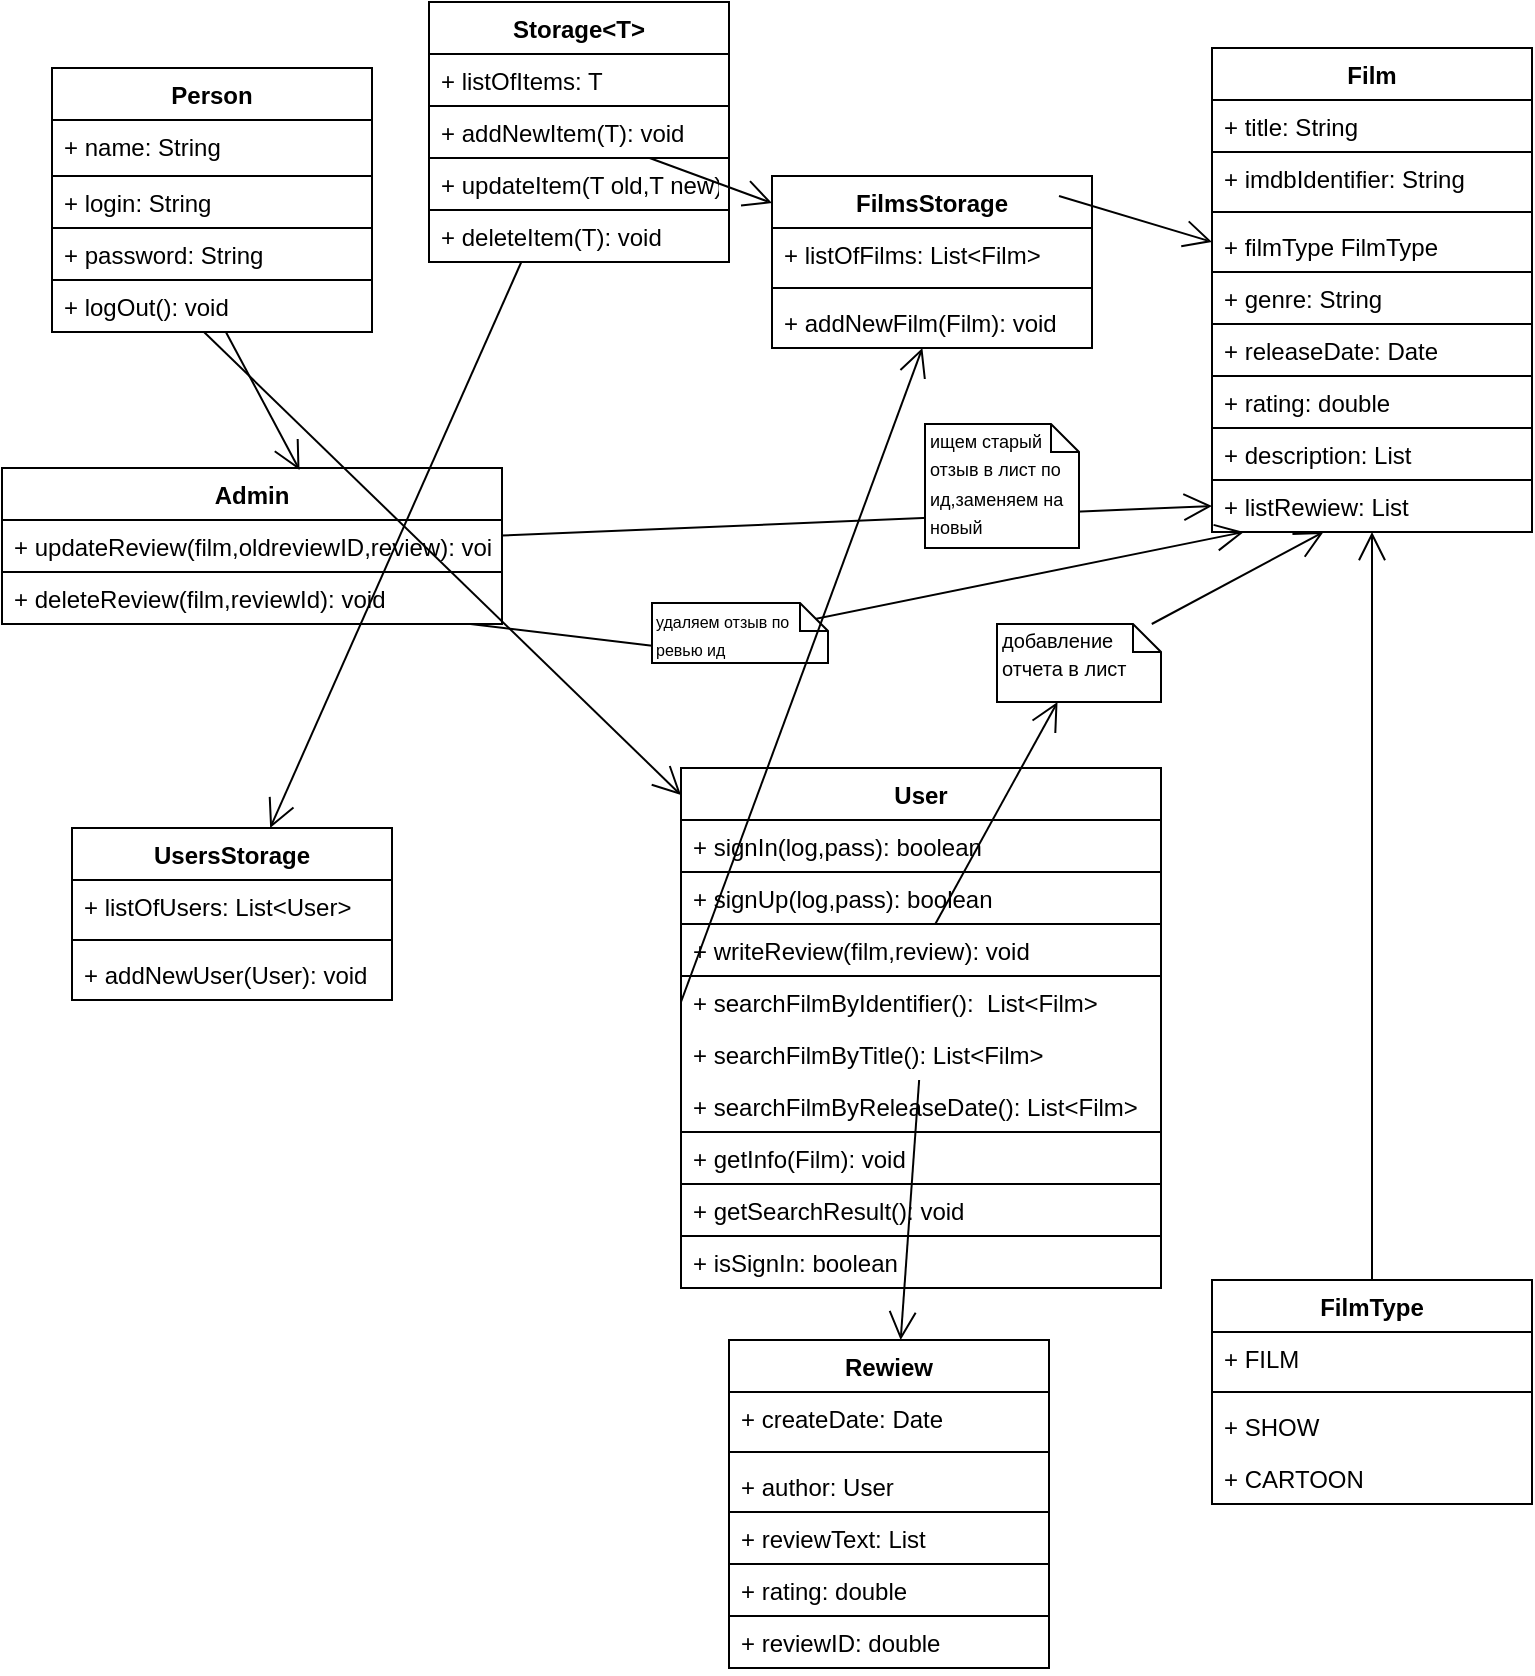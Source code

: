 <mxfile version="12.1.3" type="device" pages="1"><diagram id="Wuawm1jlWOO1GgMnRai0" name="Page-1"><mxGraphModel dx="1168" dy="718" grid="1" gridSize="10" guides="1" tooltips="1" connect="1" arrows="1" fold="1" page="1" pageScale="1" pageWidth="827" pageHeight="1169" math="0" shadow="0"><root><mxCell id="0"/><mxCell id="1" parent="0"/><object label="User" thr="" id="43AIUUlsHRPIofdtEXDQ-6"><mxCell style="swimlane;fontStyle=1;align=center;verticalAlign=top;childLayout=stackLayout;horizontal=1;startSize=26;horizontalStack=0;resizeParent=1;resizeParentMax=0;resizeLast=0;collapsible=1;marginBottom=0;strokeColor=#000000;fillColor=#ffffff;" parent="1" vertex="1"><mxGeometry x="344.5" y="390" width="240" height="260" as="geometry"><mxRectangle x="80" y="60" width="60" height="26" as="alternateBounds"/></mxGeometry></mxCell></object><mxCell id="43AIUUlsHRPIofdtEXDQ-9" value="+ signIn(log,pass): boolean" style="text;strokeColor=#000000;fillColor=none;align=left;verticalAlign=top;spacingLeft=4;spacingRight=4;overflow=hidden;rotatable=0;points=[[0,0.5],[1,0.5]];portConstraint=eastwest;" parent="43AIUUlsHRPIofdtEXDQ-6" vertex="1"><mxGeometry y="26" width="240" height="26" as="geometry"/></mxCell><mxCell id="43AIUUlsHRPIofdtEXDQ-27" value="+ signUp(log,pass): boolean" style="text;strokeColor=#000000;fillColor=#ffffff;align=left;verticalAlign=top;spacingLeft=4;spacingRight=4;overflow=hidden;rotatable=0;points=[[0,0.5],[1,0.5]];portConstraint=eastwest;" parent="43AIUUlsHRPIofdtEXDQ-6" vertex="1"><mxGeometry y="52" width="240" height="26" as="geometry"/></mxCell><mxCell id="43AIUUlsHRPIofdtEXDQ-68" value="+ writeReview(film,review): void" style="text;strokeColor=#000000;fillColor=none;align=left;verticalAlign=top;spacingLeft=4;spacingRight=4;overflow=hidden;rotatable=0;points=[[0,0.5],[1,0.5]];portConstraint=eastwest;" parent="43AIUUlsHRPIofdtEXDQ-6" vertex="1"><mxGeometry y="78" width="240" height="26" as="geometry"/></mxCell><mxCell id="kLeD66EIgudEl7lvjQlh-55" value="+ searchFilmByIdentifier():  List&lt;Film&gt;" style="text;strokeColor=none;fillColor=none;align=left;verticalAlign=top;spacingLeft=4;spacingRight=4;overflow=hidden;rotatable=0;points=[[0,0.5],[1,0.5]];portConstraint=eastwest;" vertex="1" parent="43AIUUlsHRPIofdtEXDQ-6"><mxGeometry y="104" width="240" height="26" as="geometry"/></mxCell><mxCell id="kLeD66EIgudEl7lvjQlh-57" value="+ searchFilmByTitle(): List&lt;Film&gt;" style="text;strokeColor=none;fillColor=none;align=left;verticalAlign=top;spacingLeft=4;spacingRight=4;overflow=hidden;rotatable=0;points=[[0,0.5],[1,0.5]];portConstraint=eastwest;" vertex="1" parent="43AIUUlsHRPIofdtEXDQ-6"><mxGeometry y="130" width="240" height="26" as="geometry"/></mxCell><mxCell id="kLeD66EIgudEl7lvjQlh-59" value="+ searchFilmByReleaseDate(): List&lt;Film&gt;" style="text;strokeColor=none;fillColor=none;align=left;verticalAlign=top;spacingLeft=4;spacingRight=4;overflow=hidden;rotatable=0;points=[[0,0.5],[1,0.5]];portConstraint=eastwest;" vertex="1" parent="43AIUUlsHRPIofdtEXDQ-6"><mxGeometry y="156" width="240" height="26" as="geometry"/></mxCell><mxCell id="kLeD66EIgudEl7lvjQlh-62" value="+ getInfo(Film): void" style="text;strokeColor=#000000;fillColor=none;align=left;verticalAlign=top;spacingLeft=4;spacingRight=4;overflow=hidden;rotatable=0;points=[[0,0.5],[1,0.5]];portConstraint=eastwest;" vertex="1" parent="43AIUUlsHRPIofdtEXDQ-6"><mxGeometry y="182" width="240" height="26" as="geometry"/></mxCell><mxCell id="kLeD66EIgudEl7lvjQlh-65" value="+ getSearchResult(): void" style="text;strokeColor=#000000;fillColor=none;align=left;verticalAlign=top;spacingLeft=4;spacingRight=4;overflow=hidden;rotatable=0;points=[[0,0.5],[1,0.5]];portConstraint=eastwest;" vertex="1" parent="43AIUUlsHRPIofdtEXDQ-6"><mxGeometry y="208" width="240" height="26" as="geometry"/></mxCell><mxCell id="kLeD66EIgudEl7lvjQlh-64" value="+ isSignIn: boolean" style="text;strokeColor=#000000;fillColor=none;align=left;verticalAlign=top;spacingLeft=4;spacingRight=4;overflow=hidden;rotatable=0;points=[[0,0.5],[1,0.5]];portConstraint=eastwest;" vertex="1" parent="43AIUUlsHRPIofdtEXDQ-6"><mxGeometry y="234" width="240" height="26" as="geometry"/></mxCell><mxCell id="43AIUUlsHRPIofdtEXDQ-28" value="Film" style="swimlane;fontStyle=1;align=center;verticalAlign=top;childLayout=stackLayout;horizontal=1;startSize=26;horizontalStack=0;resizeParent=1;resizeParentMax=0;resizeLast=0;collapsible=1;marginBottom=0;" parent="1" vertex="1"><mxGeometry x="610" y="30" width="160" height="242" as="geometry"/></mxCell><mxCell id="43AIUUlsHRPIofdtEXDQ-53" value="+ title: String" style="text;strokeColor=#000000;fillColor=none;align=left;verticalAlign=top;spacingLeft=4;spacingRight=4;overflow=hidden;rotatable=0;points=[[0,0.5],[1,0.5]];portConstraint=eastwest;" parent="43AIUUlsHRPIofdtEXDQ-28" vertex="1"><mxGeometry y="26" width="160" height="26" as="geometry"/></mxCell><mxCell id="43AIUUlsHRPIofdtEXDQ-29" value="+ imdbIdentifier: String" style="text;strokeColor=none;fillColor=none;align=left;verticalAlign=top;spacingLeft=4;spacingRight=4;overflow=hidden;rotatable=0;points=[[0,0.5],[1,0.5]];portConstraint=eastwest;" parent="43AIUUlsHRPIofdtEXDQ-28" vertex="1"><mxGeometry y="52" width="160" height="26" as="geometry"/></mxCell><mxCell id="43AIUUlsHRPIofdtEXDQ-30" value="" style="line;strokeWidth=1;fillColor=none;align=left;verticalAlign=middle;spacingTop=-1;spacingLeft=3;spacingRight=3;rotatable=0;labelPosition=right;points=[];portConstraint=eastwest;" parent="43AIUUlsHRPIofdtEXDQ-28" vertex="1"><mxGeometry y="78" width="160" height="8" as="geometry"/></mxCell><mxCell id="43AIUUlsHRPIofdtEXDQ-31" value="+ filmType FilmType" style="text;strokeColor=none;fillColor=none;align=left;verticalAlign=top;spacingLeft=4;spacingRight=4;overflow=hidden;rotatable=0;points=[[0,0.5],[1,0.5]];portConstraint=eastwest;" parent="43AIUUlsHRPIofdtEXDQ-28" vertex="1"><mxGeometry y="86" width="160" height="26" as="geometry"/></mxCell><mxCell id="43AIUUlsHRPIofdtEXDQ-54" value="+ genre: String" style="text;strokeColor=#000000;fillColor=none;align=left;verticalAlign=top;spacingLeft=4;spacingRight=4;overflow=hidden;rotatable=0;points=[[0,0.5],[1,0.5]];portConstraint=eastwest;" parent="43AIUUlsHRPIofdtEXDQ-28" vertex="1"><mxGeometry y="112" width="160" height="26" as="geometry"/></mxCell><mxCell id="43AIUUlsHRPIofdtEXDQ-55" value="+ releaseDate: Date" style="text;strokeColor=#000000;fillColor=none;align=left;verticalAlign=top;spacingLeft=4;spacingRight=4;overflow=hidden;rotatable=0;points=[[0,0.5],[1,0.5]];portConstraint=eastwest;" parent="43AIUUlsHRPIofdtEXDQ-28" vertex="1"><mxGeometry y="138" width="160" height="26" as="geometry"/></mxCell><mxCell id="43AIUUlsHRPIofdtEXDQ-56" value="+ rating: double" style="text;strokeColor=#000000;fillColor=none;align=left;verticalAlign=top;spacingLeft=4;spacingRight=4;overflow=hidden;rotatable=0;points=[[0,0.5],[1,0.5]];portConstraint=eastwest;" parent="43AIUUlsHRPIofdtEXDQ-28" vertex="1"><mxGeometry y="164" width="160" height="26" as="geometry"/></mxCell><mxCell id="43AIUUlsHRPIofdtEXDQ-57" value="+ description: List" style="text;strokeColor=#000000;fillColor=none;align=left;verticalAlign=top;spacingLeft=4;spacingRight=4;overflow=hidden;rotatable=0;points=[[0,0.5],[1,0.5]];portConstraint=eastwest;" parent="43AIUUlsHRPIofdtEXDQ-28" vertex="1"><mxGeometry y="190" width="160" height="26" as="geometry"/></mxCell><mxCell id="43AIUUlsHRPIofdtEXDQ-79" value="+ listRewiew: List" style="text;strokeColor=#000000;fillColor=none;align=left;verticalAlign=top;spacingLeft=4;spacingRight=4;overflow=hidden;rotatable=0;points=[[0,0.5],[1,0.5]];portConstraint=eastwest;" parent="43AIUUlsHRPIofdtEXDQ-28" vertex="1"><mxGeometry y="216" width="160" height="26" as="geometry"/></mxCell><mxCell id="43AIUUlsHRPIofdtEXDQ-48" value="FilmType" style="swimlane;fontStyle=1;align=center;verticalAlign=top;childLayout=stackLayout;horizontal=1;startSize=26;horizontalStack=0;resizeParent=1;resizeParentMax=0;resizeLast=0;collapsible=1;marginBottom=0;" parent="1" vertex="1"><mxGeometry x="610" y="646" width="160" height="112" as="geometry"/></mxCell><mxCell id="43AIUUlsHRPIofdtEXDQ-49" value="+ FILM" style="text;strokeColor=none;fillColor=none;align=left;verticalAlign=top;spacingLeft=4;spacingRight=4;overflow=hidden;rotatable=0;points=[[0,0.5],[1,0.5]];portConstraint=eastwest;" parent="43AIUUlsHRPIofdtEXDQ-48" vertex="1"><mxGeometry y="26" width="160" height="26" as="geometry"/></mxCell><mxCell id="43AIUUlsHRPIofdtEXDQ-50" value="" style="line;strokeWidth=1;fillColor=none;align=left;verticalAlign=middle;spacingTop=-1;spacingLeft=3;spacingRight=3;rotatable=0;labelPosition=right;points=[];portConstraint=eastwest;" parent="43AIUUlsHRPIofdtEXDQ-48" vertex="1"><mxGeometry y="52" width="160" height="8" as="geometry"/></mxCell><mxCell id="43AIUUlsHRPIofdtEXDQ-52" value="+ SHOW&#10;" style="text;strokeColor=none;fillColor=none;align=left;verticalAlign=top;spacingLeft=4;spacingRight=4;overflow=hidden;rotatable=0;points=[[0,0.5],[1,0.5]];portConstraint=eastwest;" parent="43AIUUlsHRPIofdtEXDQ-48" vertex="1"><mxGeometry y="60" width="160" height="26" as="geometry"/></mxCell><mxCell id="43AIUUlsHRPIofdtEXDQ-51" value="+ CARTOON&#10;" style="text;strokeColor=none;fillColor=none;align=left;verticalAlign=top;spacingLeft=4;spacingRight=4;overflow=hidden;rotatable=0;points=[[0,0.5],[1,0.5]];portConstraint=eastwest;" parent="43AIUUlsHRPIofdtEXDQ-48" vertex="1"><mxGeometry y="86" width="160" height="26" as="geometry"/></mxCell><mxCell id="43AIUUlsHRPIofdtEXDQ-58" value="Rewiew" style="swimlane;fontStyle=1;align=center;verticalAlign=top;childLayout=stackLayout;horizontal=1;startSize=26;horizontalStack=0;resizeParent=1;resizeParentMax=0;resizeLast=0;collapsible=1;marginBottom=0;" parent="1" vertex="1"><mxGeometry x="368.5" y="676" width="160" height="164" as="geometry"/></mxCell><mxCell id="43AIUUlsHRPIofdtEXDQ-59" value="+ createDate: Date" style="text;strokeColor=none;fillColor=none;align=left;verticalAlign=top;spacingLeft=4;spacingRight=4;overflow=hidden;rotatable=0;points=[[0,0.5],[1,0.5]];portConstraint=eastwest;" parent="43AIUUlsHRPIofdtEXDQ-58" vertex="1"><mxGeometry y="26" width="160" height="26" as="geometry"/></mxCell><mxCell id="43AIUUlsHRPIofdtEXDQ-60" value="" style="line;strokeWidth=1;fillColor=none;align=left;verticalAlign=middle;spacingTop=-1;spacingLeft=3;spacingRight=3;rotatable=0;labelPosition=right;points=[];portConstraint=eastwest;" parent="43AIUUlsHRPIofdtEXDQ-58" vertex="1"><mxGeometry y="52" width="160" height="8" as="geometry"/></mxCell><mxCell id="43AIUUlsHRPIofdtEXDQ-61" value="+ author: User" style="text;strokeColor=none;fillColor=none;align=left;verticalAlign=top;spacingLeft=4;spacingRight=4;overflow=hidden;rotatable=0;points=[[0,0.5],[1,0.5]];portConstraint=eastwest;" parent="43AIUUlsHRPIofdtEXDQ-58" vertex="1"><mxGeometry y="60" width="160" height="26" as="geometry"/></mxCell><mxCell id="43AIUUlsHRPIofdtEXDQ-64" value="+ reviewText: List" style="text;strokeColor=#000000;fillColor=none;align=left;verticalAlign=top;spacingLeft=4;spacingRight=4;overflow=hidden;rotatable=0;points=[[0,0.5],[1,0.5]];portConstraint=eastwest;perimeterSpacing=0;strokeWidth=1;" parent="43AIUUlsHRPIofdtEXDQ-58" vertex="1"><mxGeometry y="86" width="160" height="26" as="geometry"/></mxCell><mxCell id="43AIUUlsHRPIofdtEXDQ-65" value="+ rating: double" style="text;strokeColor=#000000;fillColor=none;align=left;verticalAlign=top;spacingLeft=4;spacingRight=4;overflow=hidden;rotatable=0;points=[[0,0.5],[1,0.5]];portConstraint=eastwest;perimeterSpacing=0;strokeWidth=1;" parent="43AIUUlsHRPIofdtEXDQ-58" vertex="1"><mxGeometry y="112" width="160" height="26" as="geometry"/></mxCell><mxCell id="kLeD66EIgudEl7lvjQlh-17" value="+ reviewID: double" style="text;strokeColor=#000000;fillColor=none;align=left;verticalAlign=top;spacingLeft=4;spacingRight=4;overflow=hidden;rotatable=0;points=[[0,0.5],[1,0.5]];portConstraint=eastwest;perimeterSpacing=0;strokeWidth=1;" vertex="1" parent="43AIUUlsHRPIofdtEXDQ-58"><mxGeometry y="138" width="160" height="26" as="geometry"/></mxCell><mxCell id="43AIUUlsHRPIofdtEXDQ-69" value="&lt;br&gt;&lt;br&gt;&lt;br&gt;&lt;br&gt;&lt;br&gt;" style="text;html=1;resizable=0;points=[];autosize=1;align=left;verticalAlign=top;spacingTop=-4;" parent="1" vertex="1"><mxGeometry x="338" y="576" width="20" height="70" as="geometry"/></mxCell><mxCell id="43AIUUlsHRPIofdtEXDQ-74" value="FilmsStorage" style="swimlane;fontStyle=1;align=center;verticalAlign=top;childLayout=stackLayout;horizontal=1;startSize=26;horizontalStack=0;resizeParent=1;resizeParentMax=0;resizeLast=0;collapsible=1;marginBottom=0;strokeColor=#000000;strokeWidth=1;fillColor=#ffffff;" parent="1" vertex="1"><mxGeometry x="390" y="94" width="160" height="86" as="geometry"/></mxCell><mxCell id="kLeD66EIgudEl7lvjQlh-29" value="" style="endArrow=open;endFill=1;endSize=12;html=1;" edge="1" parent="43AIUUlsHRPIofdtEXDQ-74" target="43AIUUlsHRPIofdtEXDQ-28"><mxGeometry width="160" relative="1" as="geometry"><mxPoint x="143.5" y="10" as="sourcePoint"/><mxPoint x="303.5" y="10" as="targetPoint"/></mxGeometry></mxCell><mxCell id="43AIUUlsHRPIofdtEXDQ-75" value="+ listOfFilms: List&lt;Film&gt;" style="text;strokeColor=none;fillColor=none;align=left;verticalAlign=top;spacingLeft=4;spacingRight=4;overflow=hidden;rotatable=0;points=[[0,0.5],[1,0.5]];portConstraint=eastwest;" parent="43AIUUlsHRPIofdtEXDQ-74" vertex="1"><mxGeometry y="26" width="160" height="26" as="geometry"/></mxCell><mxCell id="43AIUUlsHRPIofdtEXDQ-76" value="" style="line;strokeWidth=1;fillColor=none;align=left;verticalAlign=middle;spacingTop=-1;spacingLeft=3;spacingRight=3;rotatable=0;labelPosition=right;points=[];portConstraint=eastwest;" parent="43AIUUlsHRPIofdtEXDQ-74" vertex="1"><mxGeometry y="52" width="160" height="8" as="geometry"/></mxCell><mxCell id="43AIUUlsHRPIofdtEXDQ-77" value="+ addNewFilm(Film): void" style="text;strokeColor=none;fillColor=none;align=left;verticalAlign=top;spacingLeft=4;spacingRight=4;overflow=hidden;rotatable=0;points=[[0,0.5],[1,0.5]];portConstraint=eastwest;" parent="43AIUUlsHRPIofdtEXDQ-74" vertex="1"><mxGeometry y="60" width="160" height="26" as="geometry"/></mxCell><mxCell id="43AIUUlsHRPIofdtEXDQ-80" value="Admin" style="swimlane;fontStyle=1;align=center;verticalAlign=top;childLayout=stackLayout;horizontal=1;startSize=26;horizontalStack=0;resizeParent=1;resizeParentMax=0;resizeLast=0;collapsible=1;marginBottom=0;strokeWidth=1;" parent="1" vertex="1"><mxGeometry x="5" y="240" width="250" height="78" as="geometry"/></mxCell><mxCell id="kLeD66EIgudEl7lvjQlh-11" value="+ updateReview(film,oldreviewID,review): void" style="text;strokeColor=#000000;fillColor=none;align=left;verticalAlign=top;spacingLeft=4;spacingRight=4;overflow=hidden;rotatable=0;points=[[0,0.5],[1,0.5]];portConstraint=eastwest;" vertex="1" parent="43AIUUlsHRPIofdtEXDQ-80"><mxGeometry y="26" width="250" height="26" as="geometry"/></mxCell><mxCell id="kLeD66EIgudEl7lvjQlh-12" value="+ deleteReview(film,reviewId): void" style="text;strokeColor=#000000;fillColor=none;align=left;verticalAlign=top;spacingLeft=4;spacingRight=4;overflow=hidden;rotatable=0;points=[[0,0.5],[1,0.5]];portConstraint=eastwest;" vertex="1" parent="43AIUUlsHRPIofdtEXDQ-80"><mxGeometry y="52" width="250" height="26" as="geometry"/></mxCell><mxCell id="43AIUUlsHRPIofdtEXDQ-85" value="" style="endArrow=open;endFill=1;endSize=12;html=1;" parent="1" source="kLeD66EIgudEl7lvjQlh-57" target="43AIUUlsHRPIofdtEXDQ-58" edge="1"><mxGeometry width="160" relative="1" as="geometry"><mxPoint x="140" y="590" as="sourcePoint"/><mxPoint x="210" y="700" as="targetPoint"/></mxGeometry></mxCell><mxCell id="kLeD66EIgudEl7lvjQlh-3" value="Person" style="swimlane;fontStyle=1;align=center;verticalAlign=top;childLayout=stackLayout;horizontal=1;startSize=26;horizontalStack=0;resizeParent=1;resizeParentMax=0;resizeLast=0;collapsible=1;marginBottom=0;" vertex="1" parent="1"><mxGeometry x="30" y="40" width="160" height="132" as="geometry"/></mxCell><mxCell id="kLeD66EIgudEl7lvjQlh-7" value="+ name: String" style="text;strokeColor=none;fillColor=none;align=left;verticalAlign=top;spacingLeft=4;spacingRight=4;overflow=hidden;rotatable=0;points=[[0,0.5],[1,0.5]];portConstraint=eastwest;" vertex="1" parent="kLeD66EIgudEl7lvjQlh-3"><mxGeometry y="26" width="160" height="28" as="geometry"/></mxCell><mxCell id="kLeD66EIgudEl7lvjQlh-63" value="+ login: String" style="text;strokeColor=#000000;fillColor=none;align=left;verticalAlign=top;spacingLeft=4;spacingRight=4;overflow=hidden;rotatable=0;points=[[0,0.5],[1,0.5]];portConstraint=eastwest;" vertex="1" parent="kLeD66EIgudEl7lvjQlh-3"><mxGeometry y="54" width="160" height="26" as="geometry"/></mxCell><mxCell id="kLeD66EIgudEl7lvjQlh-9" value="+ password: String" style="text;strokeColor=#000000;fillColor=none;align=left;verticalAlign=top;spacingLeft=4;spacingRight=4;overflow=hidden;rotatable=0;points=[[0,0.5],[1,0.5]];portConstraint=eastwest;" vertex="1" parent="kLeD66EIgudEl7lvjQlh-3"><mxGeometry y="80" width="160" height="26" as="geometry"/></mxCell><mxCell id="kLeD66EIgudEl7lvjQlh-10" value="+ logOut(): void" style="text;strokeColor=#000000;fillColor=none;align=left;verticalAlign=top;spacingLeft=4;spacingRight=4;overflow=hidden;rotatable=0;points=[[0,0.5],[1,0.5]];portConstraint=eastwest;" vertex="1" parent="kLeD66EIgudEl7lvjQlh-3"><mxGeometry y="106" width="160" height="26" as="geometry"/></mxCell><mxCell id="kLeD66EIgudEl7lvjQlh-15" value="" style="endArrow=open;endFill=1;endSize=12;html=1;entryX=0.595;entryY=0.013;entryDx=0;entryDy=0;entryPerimeter=0;" edge="1" parent="1" source="kLeD66EIgudEl7lvjQlh-10" target="43AIUUlsHRPIofdtEXDQ-80"><mxGeometry width="160" relative="1" as="geometry"><mxPoint x="30" y="150" as="sourcePoint"/><mxPoint x="190" y="150" as="targetPoint"/></mxGeometry></mxCell><mxCell id="kLeD66EIgudEl7lvjQlh-16" value="" style="endArrow=open;endFill=1;endSize=12;html=1;exitX=0.475;exitY=1;exitDx=0;exitDy=0;exitPerimeter=0;" edge="1" parent="1" source="kLeD66EIgudEl7lvjQlh-10" target="43AIUUlsHRPIofdtEXDQ-6"><mxGeometry width="160" relative="1" as="geometry"><mxPoint x="224.728" y="170" as="sourcePoint"/><mxPoint x="153.05" y="231.014" as="targetPoint"/></mxGeometry></mxCell><mxCell id="kLeD66EIgudEl7lvjQlh-18" value="" style="endArrow=open;endFill=1;endSize=12;html=1;" edge="1" parent="1" source="43AIUUlsHRPIofdtEXDQ-48" target="43AIUUlsHRPIofdtEXDQ-28"><mxGeometry width="160" relative="1" as="geometry"><mxPoint x="50" y="490" as="sourcePoint"/><mxPoint x="210" y="490" as="targetPoint"/></mxGeometry></mxCell><mxCell id="kLeD66EIgudEl7lvjQlh-21" value="" style="endArrow=open;endFill=1;endSize=12;html=1;" edge="1" parent="1" source="kLeD66EIgudEl7lvjQlh-22" target="43AIUUlsHRPIofdtEXDQ-79"><mxGeometry width="160" relative="1" as="geometry"><mxPoint x="160" y="360" as="sourcePoint"/><mxPoint x="320" y="360" as="targetPoint"/></mxGeometry></mxCell><mxCell id="kLeD66EIgudEl7lvjQlh-24" value="" style="endArrow=open;endFill=1;endSize=12;html=1;entryX=0;entryY=0.5;entryDx=0;entryDy=0;" edge="1" parent="1" source="kLeD66EIgudEl7lvjQlh-11" target="43AIUUlsHRPIofdtEXDQ-79"><mxGeometry width="160" relative="1" as="geometry"><mxPoint x="400" y="210" as="sourcePoint"/><mxPoint x="560" y="210" as="targetPoint"/></mxGeometry></mxCell><mxCell id="kLeD66EIgudEl7lvjQlh-26" value="&lt;font style=&quot;font-size: 9px&quot;&gt;ищем старый отзыв в лист по ид,заменяем на новый&lt;/font&gt;" style="shape=note;whiteSpace=wrap;html=1;size=14;verticalAlign=top;align=left;spacingTop=-6;" vertex="1" parent="1"><mxGeometry x="466.5" y="218" width="77" height="62" as="geometry"/></mxCell><mxCell id="kLeD66EIgudEl7lvjQlh-27" value="" style="endArrow=open;endFill=1;endSize=12;html=1;" edge="1" parent="1" source="kLeD66EIgudEl7lvjQlh-12" target="43AIUUlsHRPIofdtEXDQ-79"><mxGeometry width="160" relative="1" as="geometry"><mxPoint x="340" y="300" as="sourcePoint"/><mxPoint x="500" y="300" as="targetPoint"/><Array as="points"><mxPoint x="340" y="330"/></Array></mxGeometry></mxCell><mxCell id="kLeD66EIgudEl7lvjQlh-28" value="&lt;font style=&quot;font-size: 8px&quot;&gt;удаляем отзыв по ревью ид&lt;/font&gt;" style="shape=note;whiteSpace=wrap;html=1;size=14;verticalAlign=top;align=left;spacingTop=-6;" vertex="1" parent="1"><mxGeometry x="330" y="307.5" width="88" height="30" as="geometry"/></mxCell><mxCell id="kLeD66EIgudEl7lvjQlh-42" value="Storage&lt;T&gt;" style="swimlane;fontStyle=1;align=center;verticalAlign=top;childLayout=stackLayout;horizontal=1;startSize=26;horizontalStack=0;resizeParent=1;resizeParentMax=0;resizeLast=0;collapsible=1;marginBottom=0;" vertex="1" parent="1"><mxGeometry x="218.5" y="7" width="150" height="130" as="geometry"/></mxCell><mxCell id="kLeD66EIgudEl7lvjQlh-43" value="+ listOfItems: T" style="text;strokeColor=#000000;fillColor=none;align=left;verticalAlign=top;spacingLeft=4;spacingRight=4;overflow=hidden;rotatable=0;points=[[0,0.5],[1,0.5]];portConstraint=eastwest;" vertex="1" parent="kLeD66EIgudEl7lvjQlh-42"><mxGeometry y="26" width="150" height="26" as="geometry"/></mxCell><mxCell id="kLeD66EIgudEl7lvjQlh-45" value="+ addNewItem(T): void" style="text;strokeColor=#000000;fillColor=none;align=left;verticalAlign=top;spacingLeft=4;spacingRight=4;overflow=hidden;rotatable=0;points=[[0,0.5],[1,0.5]];portConstraint=eastwest;" vertex="1" parent="kLeD66EIgudEl7lvjQlh-42"><mxGeometry y="52" width="150" height="26" as="geometry"/></mxCell><mxCell id="kLeD66EIgudEl7lvjQlh-53" value="+ updateItem(T old,T new): void" style="text;strokeColor=none;fillColor=none;align=left;verticalAlign=top;spacingLeft=4;spacingRight=4;overflow=hidden;rotatable=0;points=[[0,0.5],[1,0.5]];portConstraint=eastwest;" vertex="1" parent="kLeD66EIgudEl7lvjQlh-42"><mxGeometry y="78" width="150" height="26" as="geometry"/></mxCell><mxCell id="kLeD66EIgudEl7lvjQlh-54" value="+ deleteItem(T): void" style="text;strokeColor=#000000;fillColor=none;align=left;verticalAlign=top;spacingLeft=4;spacingRight=4;overflow=hidden;rotatable=0;points=[[0,0.5],[1,0.5]];portConstraint=eastwest;" vertex="1" parent="kLeD66EIgudEl7lvjQlh-42"><mxGeometry y="104" width="150" height="26" as="geometry"/></mxCell><mxCell id="kLeD66EIgudEl7lvjQlh-46" value="" style="endArrow=open;endFill=1;endSize=12;html=1;" edge="1" parent="1" source="kLeD66EIgudEl7lvjQlh-42" target="kLeD66EIgudEl7lvjQlh-48"><mxGeometry width="160" relative="1" as="geometry"><mxPoint x="310" y="160" as="sourcePoint"/><mxPoint x="147.532" y="408" as="targetPoint"/></mxGeometry></mxCell><mxCell id="kLeD66EIgudEl7lvjQlh-47" value="" style="endArrow=open;endFill=1;endSize=12;html=1;" edge="1" parent="1" source="kLeD66EIgudEl7lvjQlh-45" target="43AIUUlsHRPIofdtEXDQ-74"><mxGeometry width="160" relative="1" as="geometry"><mxPoint x="320" y="170" as="sourcePoint"/><mxPoint x="480" y="170" as="targetPoint"/></mxGeometry></mxCell><mxCell id="kLeD66EIgudEl7lvjQlh-48" value="UsersStorage" style="swimlane;fontStyle=1;align=center;verticalAlign=top;childLayout=stackLayout;horizontal=1;startSize=26;horizontalStack=0;resizeParent=1;resizeParentMax=0;resizeLast=0;collapsible=1;marginBottom=0;strokeColor=#000000;strokeWidth=1;fillColor=#ffffff;" vertex="1" parent="1"><mxGeometry x="40" y="420" width="160" height="86" as="geometry"/></mxCell><mxCell id="kLeD66EIgudEl7lvjQlh-50" value="+ listOfUsers: List&lt;User&gt;" style="text;strokeColor=none;fillColor=none;align=left;verticalAlign=top;spacingLeft=4;spacingRight=4;overflow=hidden;rotatable=0;points=[[0,0.5],[1,0.5]];portConstraint=eastwest;" vertex="1" parent="kLeD66EIgudEl7lvjQlh-48"><mxGeometry y="26" width="160" height="26" as="geometry"/></mxCell><mxCell id="kLeD66EIgudEl7lvjQlh-51" value="" style="line;strokeWidth=1;fillColor=none;align=left;verticalAlign=middle;spacingTop=-1;spacingLeft=3;spacingRight=3;rotatable=0;labelPosition=right;points=[];portConstraint=eastwest;" vertex="1" parent="kLeD66EIgudEl7lvjQlh-48"><mxGeometry y="52" width="160" height="8" as="geometry"/></mxCell><mxCell id="kLeD66EIgudEl7lvjQlh-52" value="+ addNewUser(User): void" style="text;strokeColor=none;fillColor=none;align=left;verticalAlign=top;spacingLeft=4;spacingRight=4;overflow=hidden;rotatable=0;points=[[0,0.5],[1,0.5]];portConstraint=eastwest;" vertex="1" parent="kLeD66EIgudEl7lvjQlh-48"><mxGeometry y="60" width="160" height="26" as="geometry"/></mxCell><mxCell id="kLeD66EIgudEl7lvjQlh-22" value="&lt;font size=&quot;1&quot;&gt;добавление&lt;br&gt;отчета в лист&lt;br&gt;&lt;/font&gt;" style="shape=note;whiteSpace=wrap;html=1;size=14;verticalAlign=top;align=left;spacingTop=-6;" vertex="1" parent="1"><mxGeometry x="502.5" y="318" width="82" height="39" as="geometry"/></mxCell><mxCell id="kLeD66EIgudEl7lvjQlh-56" value="" style="endArrow=open;endFill=1;endSize=12;html=1;" edge="1" parent="1" source="43AIUUlsHRPIofdtEXDQ-68" target="kLeD66EIgudEl7lvjQlh-22"><mxGeometry width="160" relative="1" as="geometry"><mxPoint x="393.711" y="425" as="sourcePoint"/><mxPoint x="636.289" y="292" as="targetPoint"/></mxGeometry></mxCell><mxCell id="kLeD66EIgudEl7lvjQlh-61" value="" style="endArrow=open;endFill=1;endSize=12;html=1;exitX=0;exitY=0.5;exitDx=0;exitDy=0;" edge="1" parent="1" source="kLeD66EIgudEl7lvjQlh-55" target="43AIUUlsHRPIofdtEXDQ-77"><mxGeometry width="160" relative="1" as="geometry"><mxPoint x="270" y="560" as="sourcePoint"/><mxPoint x="430" y="560" as="targetPoint"/></mxGeometry></mxCell></root></mxGraphModel></diagram></mxfile>